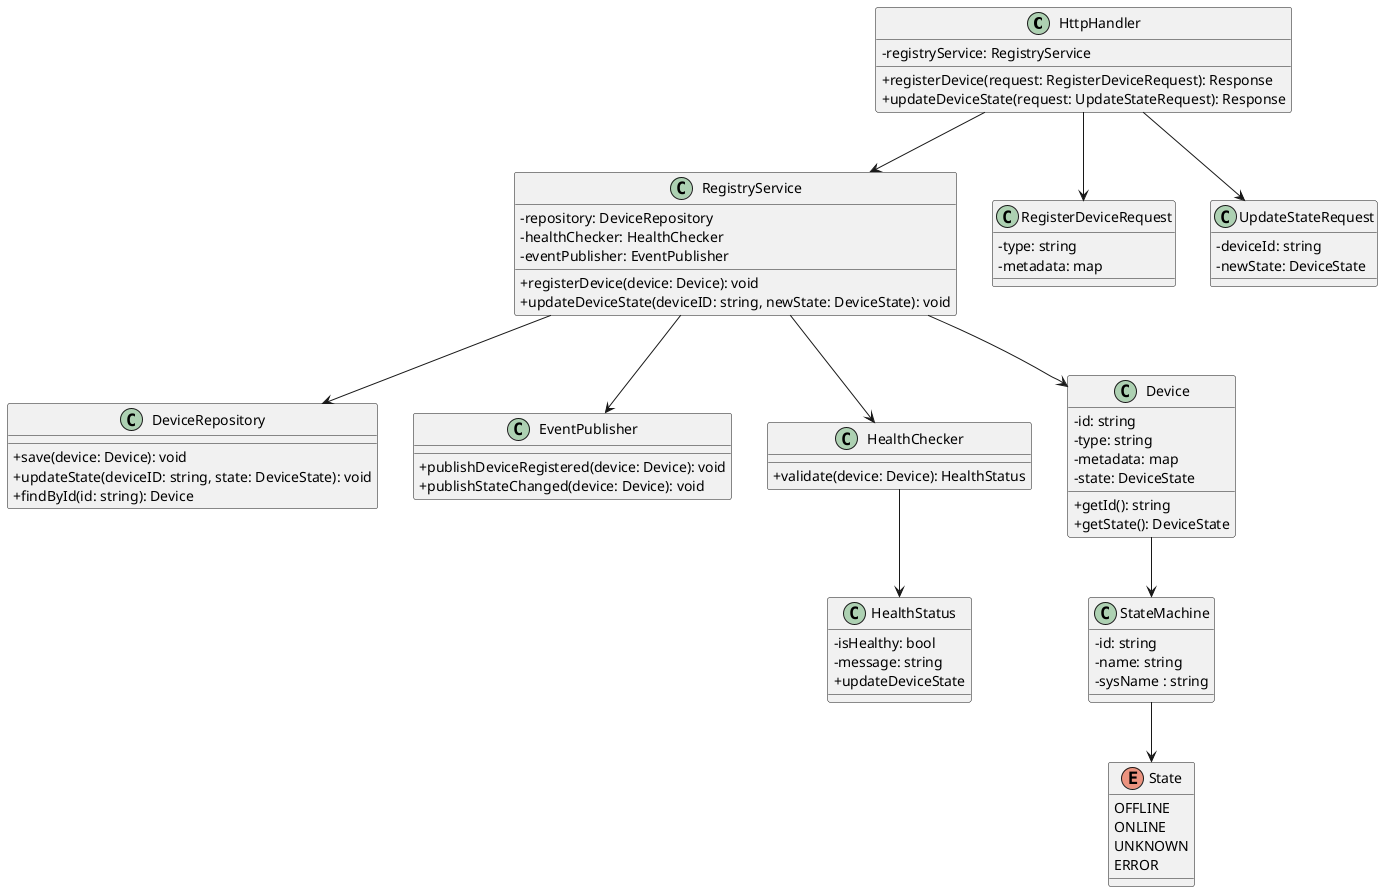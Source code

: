 @startuml
skinparam classAttributeIconSize 0

' == Основные классы ==
class HttpHandler {
    - registryService: RegistryService
    + registerDevice(request: RegisterDeviceRequest): Response
    + updateDeviceState(request: UpdateStateRequest): Response
}

class RegistryService {
    - repository: DeviceRepository
    - healthChecker: HealthChecker
    - eventPublisher: EventPublisher
    + registerDevice(device: Device): void
    + updateDeviceState(deviceID: string, newState: DeviceState): void
}

class DeviceRepository {
    + save(device: Device): void
    + updateState(deviceID: string, state: DeviceState): void
    + findById(id: string): Device
}

class EventPublisher {
    + publishDeviceRegistered(device: Device): void
    + publishStateChanged(device: Device): void
}

class HealthChecker {
    + validate(device: Device): HealthStatus
}

' == Вспомогательные классы и enum ==
class Device {
    - id: string
    - type: string
    - metadata: map
    - state: DeviceState
    + getId(): string
    + getState(): DeviceState
}

class StateMachine {
    - id: string
    - name: string
    - sysName : string


}
enum State {
    OFFLINE
    ONLINE
    UNKNOWN
    ERROR
}

class RegisterDeviceRequest {
    - type: string
    - metadata: map
}

class UpdateStateRequest {
    - deviceId: string
    - newState: DeviceState
}

class HealthStatus {
    - isHealthy: bool
    - message: string
    +updateDeviceState
}

' == Связи ==
HttpHandler --> RegistryService
HttpHandler --> RegisterDeviceRequest
HttpHandler --> UpdateStateRequest
RegistryService --> DeviceRepository
RegistryService --> HealthChecker
RegistryService --> EventPublisher
RegistryService --> Device
HealthChecker --> HealthStatus
Device --> StateMachine
StateMachine --> State



@enduml